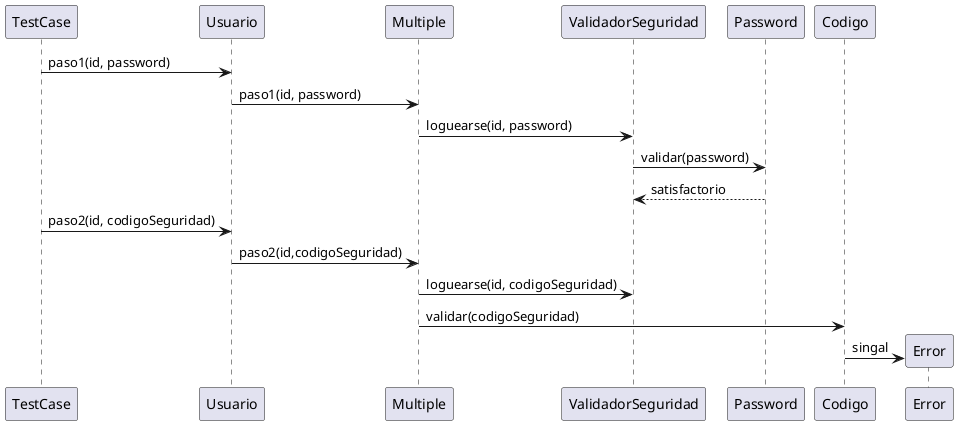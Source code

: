 @startuml

TestCase -> Usuario: paso1(id, password)
Usuario -> Multiple: paso1(id, password)
Multiple -> ValidadorSeguridad: loguearse(id, password)
ValidadorSeguridad -> Password: validar(password)
return satisfactorio
TestCase -> Usuario: paso2(id, codigoSeguridad)
Usuario -> Multiple: paso2(id,codigoSeguridad)
Multiple -> ValidadorSeguridad: loguearse(id, codigoSeguridad)
Multiple -> Codigo: validar(codigoSeguridad)
create Error
Codigo -> Error: singal
        

@enduml
